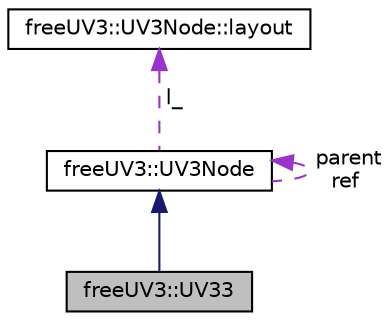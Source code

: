 digraph "freeUV3::UV33"
{
  edge [fontname="Helvetica",fontsize="10",labelfontname="Helvetica",labelfontsize="10"];
  node [fontname="Helvetica",fontsize="10",shape=record];
  Node2 [label="freeUV3::UV33",height=0.2,width=0.4,color="black", fillcolor="grey75", style="filled", fontcolor="black"];
  Node3 -> Node2 [dir="back",color="midnightblue",fontsize="10",style="solid",fontname="Helvetica"];
  Node3 [label="freeUV3::UV3Node",height=0.2,width=0.4,color="black", fillcolor="white", style="filled",URL="$structfree_u_v3_1_1_u_v3_node.html"];
  Node4 -> Node3 [dir="back",color="darkorchid3",fontsize="10",style="dashed",label=" l_" ,fontname="Helvetica"];
  Node4 [label="freeUV3::UV3Node::layout",height=0.2,width=0.4,color="black", fillcolor="white", style="filled",URL="$structfree_u_v3_1_1_u_v3_node_1_1layout.html"];
  Node3 -> Node3 [dir="back",color="darkorchid3",fontsize="10",style="dashed",label=" parent\nref" ,fontname="Helvetica"];
}
